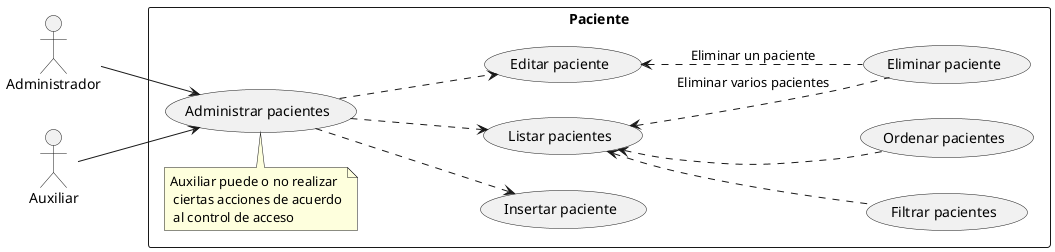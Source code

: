 @startuml
left to right direction
actor Administrador
actor Auxiliar

rectangle Paciente {
  usecase "Insertar paciente" as C
  usecase "Listar pacientes" as R
  usecase "Editar paciente" as U
  usecase "Eliminar paciente" as D
  usecase "Filtrar pacientes" as Searchable
  usecase "Ordenar pacientes" as Sortable
  usecase "Administrar pacientes" as CRUD
  note "Auxiliar puede o no realizar\r\n ciertas acciones de acuerdo\r\n al control de acceso" as Acl
}

CRUD --.> C
CRUD --.> R
CRUD --.> U

R <.. Searchable
R <.. Sortable
U <.. D: "Eliminar un paciente"
R <.. D: "Eliminar varios pacientes"

Administrador --> CRUD
Auxiliar --> CRUD
Acl -> CRUD
@enduml